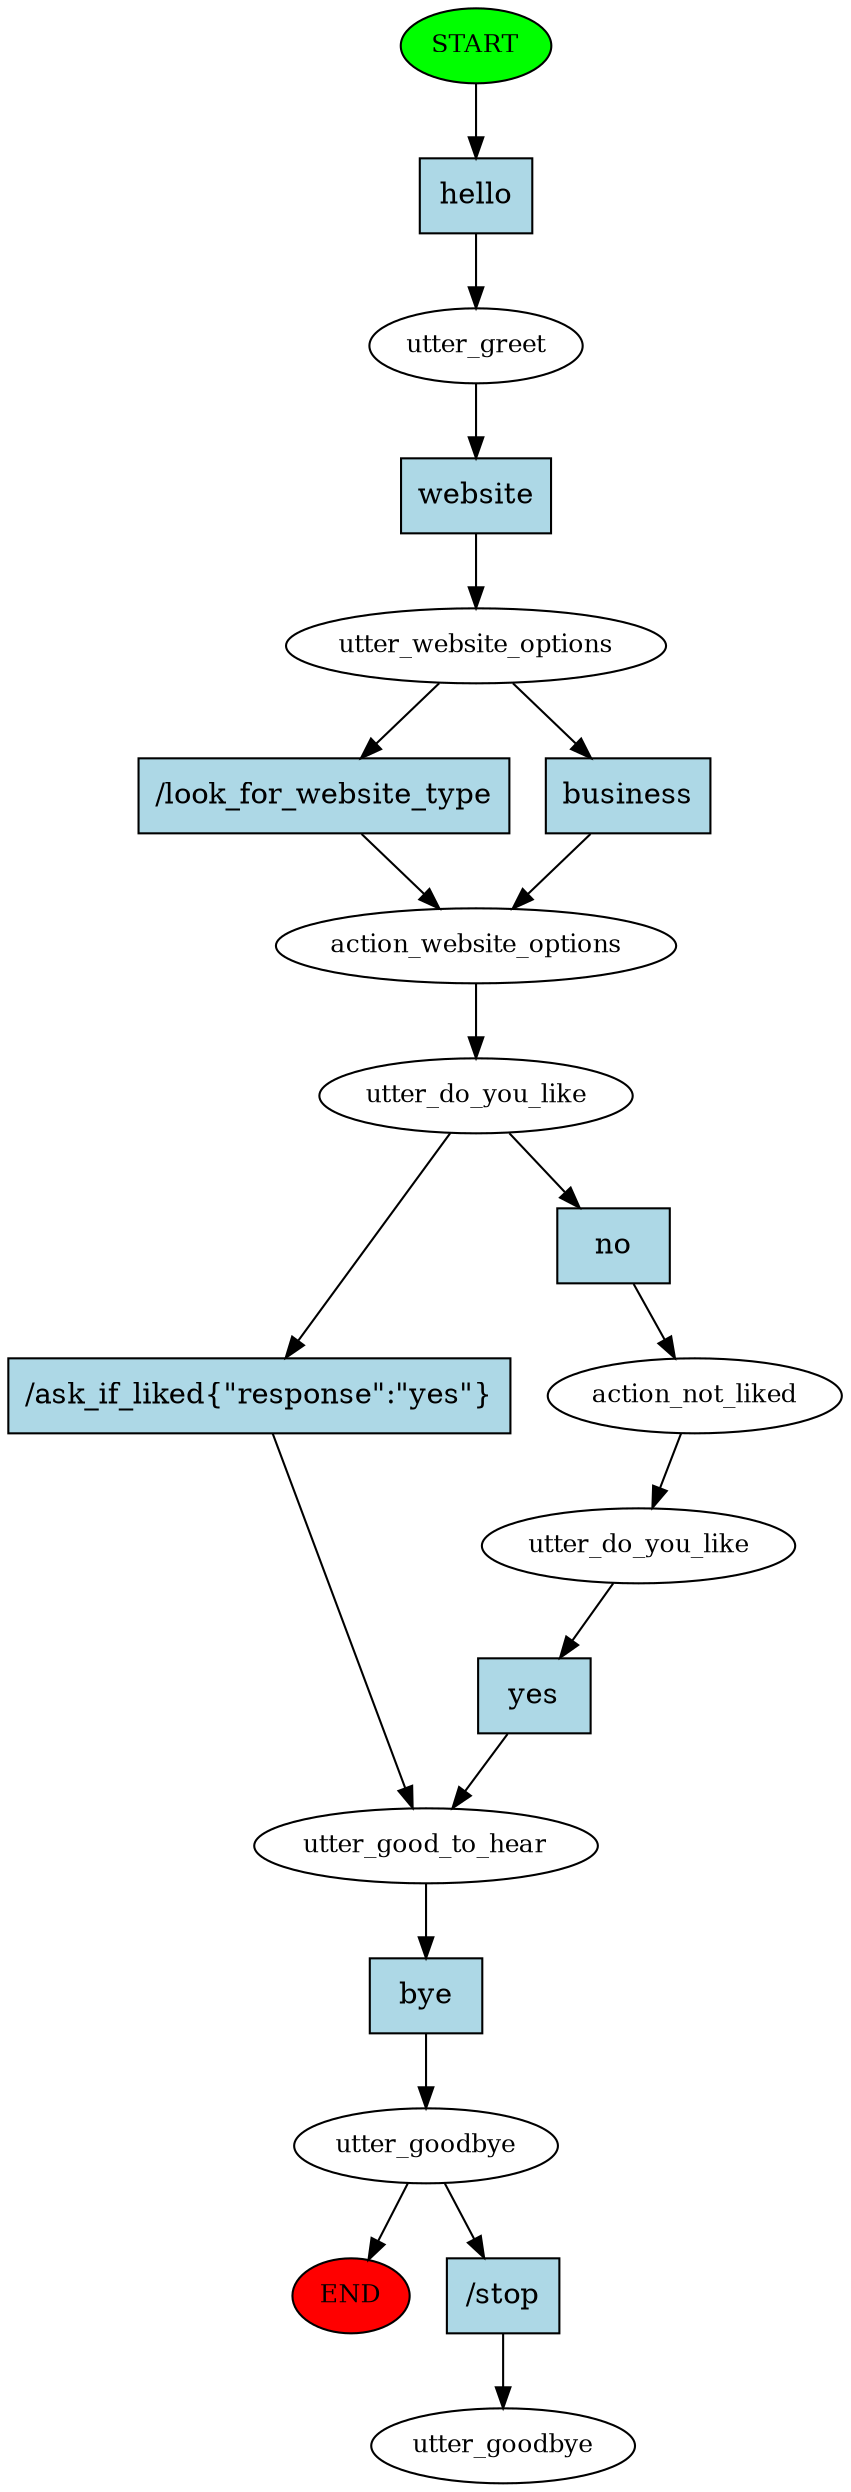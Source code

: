 digraph  {
0 [class="start active", fillcolor=green, fontsize=12, label=START, style=filled];
"-1" [class=end, fillcolor=red, fontsize=12, label=END, style=filled];
1 [class=active, fontsize=12, label=utter_greet];
2 [class=active, fontsize=12, label=utter_website_options];
3 [class=active, fontsize=12, label=action_website_options];
4 [class=active, fontsize=12, label=utter_do_you_like];
5 [class=active, fontsize=12, label=utter_good_to_hear];
6 [class=active, fontsize=12, label=utter_goodbye];
11 [class=active, fontsize=12, label=action_not_liked];
12 [class=active, fontsize=12, label=utter_do_you_like];
29 [class="dashed active", fontsize=12, label=utter_goodbye];
30 [class="intent active", fillcolor=lightblue, label=hello, shape=rect, style=filled];
31 [class="intent active", fillcolor=lightblue, label=website, shape=rect, style=filled];
32 [class=intent, fillcolor=lightblue, label="/look_for_website_type", shape=rect, style=filled];
33 [class="intent active", fillcolor=lightblue, label=business, shape=rect, style=filled];
34 [class=intent, fillcolor=lightblue, label="/ask_if_liked{\"response\":\"yes\"}", shape=rect, style=filled];
35 [class="intent active", fillcolor=lightblue, label=no, shape=rect, style=filled];
36 [class="intent active", fillcolor=lightblue, label=bye, shape=rect, style=filled];
37 [class="intent active", fillcolor=lightblue, label="/stop", shape=rect, style=filled];
38 [class="intent active", fillcolor=lightblue, label=yes, shape=rect, style=filled];
0 -> 30  [class=active, key=0];
1 -> 31  [class=active, key=0];
2 -> 32  [class="", key=0];
2 -> 33  [class=active, key=0];
3 -> 4  [class=active, key=NONE, label=""];
4 -> 34  [class="", key=0];
4 -> 35  [class=active, key=0];
5 -> 36  [class=active, key=0];
6 -> "-1"  [class="", key=NONE, label=""];
6 -> 37  [class=active, key=0];
11 -> 12  [class=active, key=NONE, label=""];
12 -> 38  [class=active, key=0];
30 -> 1  [class=active, key=0];
31 -> 2  [class=active, key=0];
32 -> 3  [class="", key=0];
33 -> 3  [class=active, key=0];
34 -> 5  [class="", key=0];
35 -> 11  [class=active, key=0];
36 -> 6  [class=active, key=0];
37 -> 29  [class=active, key=0];
38 -> 5  [class=active, key=0];
}
